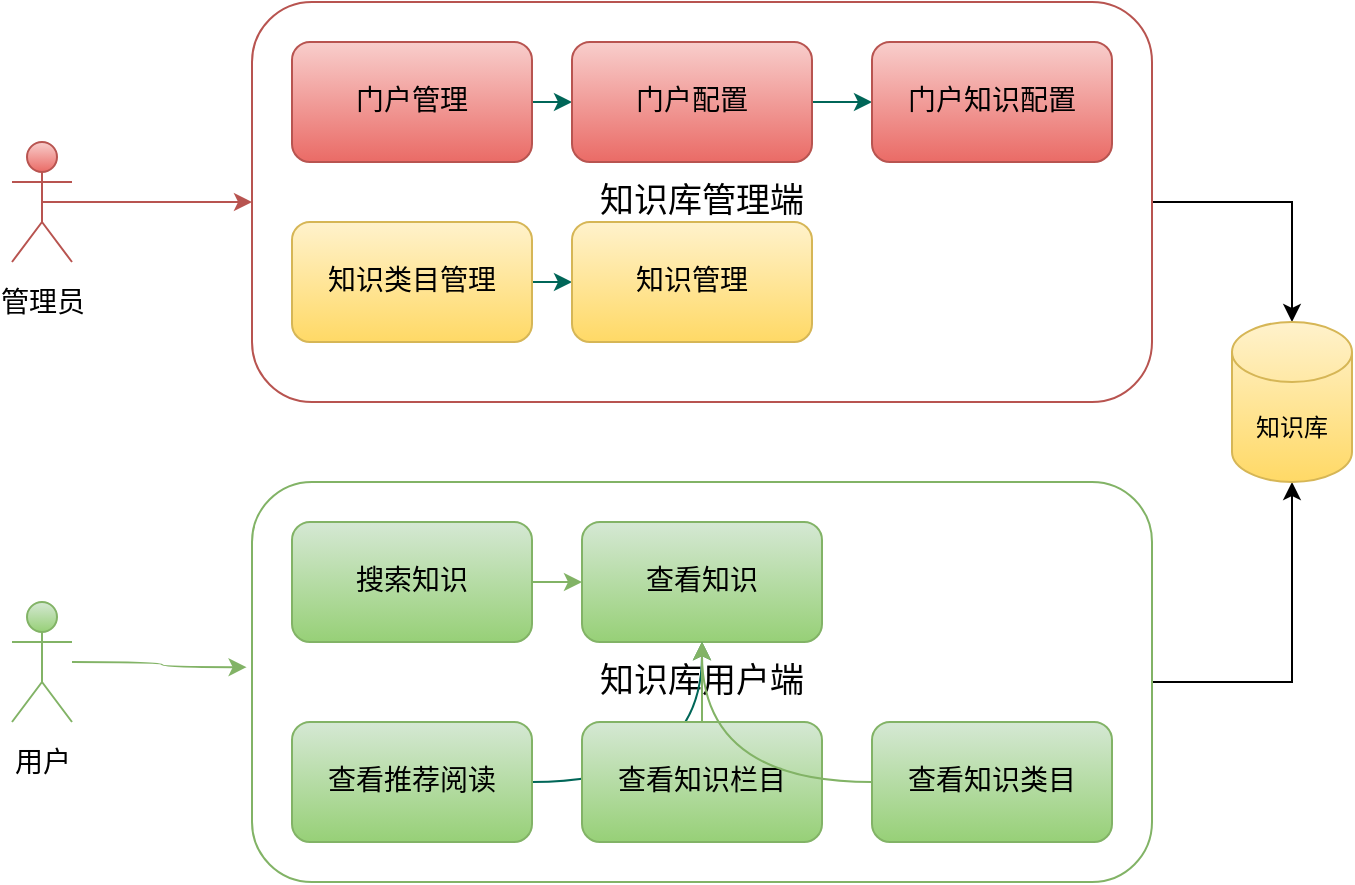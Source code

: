 <mxfile version="20.8.16" type="github">
  <diagram name="第 1 页" id="LIt1wgsDUailcB-NiFSi">
    <mxGraphModel dx="984" dy="498" grid="1" gridSize="10" guides="1" tooltips="1" connect="1" arrows="1" fold="1" page="1" pageScale="1" pageWidth="827" pageHeight="1169" math="0" shadow="0">
      <root>
        <mxCell id="0" />
        <mxCell id="1" parent="0" />
        <mxCell id="Pac1QFlBSSS2OmDMvE5--10" style="edgeStyle=orthogonalEdgeStyle;rounded=1;hachureGap=4;orthogonalLoop=1;jettySize=auto;html=1;exitX=0.5;exitY=0.5;exitDx=0;exitDy=0;exitPerimeter=0;entryX=0;entryY=0.5;entryDx=0;entryDy=0;fontFamily=Architects Daughter;fontSource=https%3A%2F%2Ffonts.googleapis.com%2Fcss%3Ffamily%3DArchitects%2BDaughter;fontSize=14;fontColor=#5C5C5C;fillColor=#f8cecc;strokeColor=#b85450;gradientColor=#ea6b66;" edge="1" parent="1" source="Pac1QFlBSSS2OmDMvE5--1" target="Pac1QFlBSSS2OmDMvE5--4">
          <mxGeometry relative="1" as="geometry" />
        </mxCell>
        <mxCell id="Pac1QFlBSSS2OmDMvE5--1" value="&lt;font style=&quot;font-size: 14px;&quot;&gt;管理员&lt;/font&gt;" style="shape=umlActor;verticalLabelPosition=bottom;verticalAlign=top;html=1;outlineConnect=0;hachureGap=4;fontFamily=Architects Daughter;fontSource=https%3A%2F%2Ffonts.googleapis.com%2Fcss%3Ffamily%3DArchitects%2BDaughter;fontSize=20;labelBackgroundColor=none;fillColor=#f8cecc;strokeColor=#b85450;gradientColor=#ea6b66;rounded=1;" vertex="1" parent="1">
          <mxGeometry x="110" y="190" width="30" height="60" as="geometry" />
        </mxCell>
        <mxCell id="Pac1QFlBSSS2OmDMvE5--34" style="edgeStyle=orthogonalEdgeStyle;rounded=0;orthogonalLoop=1;jettySize=auto;html=1;entryX=0.5;entryY=0;entryDx=0;entryDy=0;entryPerimeter=0;" edge="1" parent="1" source="Pac1QFlBSSS2OmDMvE5--4" target="Pac1QFlBSSS2OmDMvE5--33">
          <mxGeometry relative="1" as="geometry" />
        </mxCell>
        <mxCell id="Pac1QFlBSSS2OmDMvE5--4" value="&lt;font style=&quot;font-size: 17px;&quot;&gt;知识库管理端&lt;/font&gt;" style="rounded=1;whiteSpace=wrap;html=1;hachureGap=4;fontFamily=Architects Daughter;fontSource=https%3A%2F%2Ffonts.googleapis.com%2Fcss%3Ffamily%3DArchitects%2BDaughter;fontSize=14;fillColor=none;strokeColor=#b85450;gradientColor=#ea6b66;" vertex="1" parent="1">
          <mxGeometry x="230" y="120" width="450" height="200" as="geometry" />
        </mxCell>
        <mxCell id="Pac1QFlBSSS2OmDMvE5--21" style="edgeStyle=orthogonalEdgeStyle;rounded=1;hachureGap=4;orthogonalLoop=1;jettySize=auto;html=1;entryX=0;entryY=0.5;entryDx=0;entryDy=0;strokeColor=#006658;fontFamily=Architects Daughter;fontSource=https%3A%2F%2Ffonts.googleapis.com%2Fcss%3Ffamily%3DArchitects%2BDaughter;fontSize=16;fontColor=#5C5C5C;fillColor=#21C0A5;" edge="1" parent="1" source="Pac1QFlBSSS2OmDMvE5--5" target="Pac1QFlBSSS2OmDMvE5--6">
          <mxGeometry relative="1" as="geometry" />
        </mxCell>
        <mxCell id="Pac1QFlBSSS2OmDMvE5--5" value="门户管理" style="rounded=1;whiteSpace=wrap;html=1;hachureGap=4;fontFamily=Architects Daughter;fontSource=https%3A%2F%2Ffonts.googleapis.com%2Fcss%3Ffamily%3DArchitects%2BDaughter;fontSize=14;fillColor=#f8cecc;strokeColor=#b85450;gradientColor=#ea6b66;" vertex="1" parent="1">
          <mxGeometry x="250" y="140" width="120" height="60" as="geometry" />
        </mxCell>
        <mxCell id="Pac1QFlBSSS2OmDMvE5--22" style="edgeStyle=orthogonalEdgeStyle;rounded=1;hachureGap=4;orthogonalLoop=1;jettySize=auto;html=1;entryX=0;entryY=0.5;entryDx=0;entryDy=0;strokeColor=#006658;fontFamily=Architects Daughter;fontSource=https%3A%2F%2Ffonts.googleapis.com%2Fcss%3Ffamily%3DArchitects%2BDaughter;fontSize=16;fontColor=#5C5C5C;fillColor=#21C0A5;" edge="1" parent="1" source="Pac1QFlBSSS2OmDMvE5--6" target="Pac1QFlBSSS2OmDMvE5--7">
          <mxGeometry relative="1" as="geometry" />
        </mxCell>
        <mxCell id="Pac1QFlBSSS2OmDMvE5--6" value="门户配置" style="rounded=1;whiteSpace=wrap;html=1;hachureGap=4;fontFamily=Architects Daughter;fontSource=https%3A%2F%2Ffonts.googleapis.com%2Fcss%3Ffamily%3DArchitects%2BDaughter;fontSize=14;fillColor=#f8cecc;strokeColor=#b85450;gradientColor=#ea6b66;" vertex="1" parent="1">
          <mxGeometry x="390" y="140" width="120" height="60" as="geometry" />
        </mxCell>
        <mxCell id="Pac1QFlBSSS2OmDMvE5--7" value="门户知识配置" style="rounded=1;whiteSpace=wrap;html=1;hachureGap=4;fontFamily=Architects Daughter;fontSource=https%3A%2F%2Ffonts.googleapis.com%2Fcss%3Ffamily%3DArchitects%2BDaughter;fontSize=14;fillColor=#f8cecc;strokeColor=#b85450;gradientColor=#ea6b66;" vertex="1" parent="1">
          <mxGeometry x="540" y="140" width="120" height="60" as="geometry" />
        </mxCell>
        <mxCell id="Pac1QFlBSSS2OmDMvE5--23" style="edgeStyle=orthogonalEdgeStyle;rounded=1;hachureGap=4;orthogonalLoop=1;jettySize=auto;html=1;entryX=0;entryY=0.5;entryDx=0;entryDy=0;strokeColor=#006658;fontFamily=Architects Daughter;fontSource=https%3A%2F%2Ffonts.googleapis.com%2Fcss%3Ffamily%3DArchitects%2BDaughter;fontSize=17;fontColor=#5C5C5C;fillColor=#21C0A5;" edge="1" parent="1" source="Pac1QFlBSSS2OmDMvE5--8" target="Pac1QFlBSSS2OmDMvE5--9">
          <mxGeometry relative="1" as="geometry" />
        </mxCell>
        <mxCell id="Pac1QFlBSSS2OmDMvE5--8" value="知识类目管理" style="rounded=1;whiteSpace=wrap;html=1;hachureGap=4;fontFamily=Architects Daughter;fontSource=https%3A%2F%2Ffonts.googleapis.com%2Fcss%3Ffamily%3DArchitects%2BDaughter;fontSize=14;fillColor=#fff2cc;strokeColor=#d6b656;gradientColor=#ffd966;" vertex="1" parent="1">
          <mxGeometry x="250" y="230" width="120" height="60" as="geometry" />
        </mxCell>
        <mxCell id="Pac1QFlBSSS2OmDMvE5--9" value="知识管理" style="rounded=1;whiteSpace=wrap;html=1;hachureGap=4;fontFamily=Architects Daughter;fontSource=https%3A%2F%2Ffonts.googleapis.com%2Fcss%3Ffamily%3DArchitects%2BDaughter;fontSize=14;fillColor=#fff2cc;strokeColor=#d6b656;gradientColor=#ffd966;" vertex="1" parent="1">
          <mxGeometry x="390" y="230" width="120" height="60" as="geometry" />
        </mxCell>
        <mxCell id="Pac1QFlBSSS2OmDMvE5--35" style="edgeStyle=orthogonalEdgeStyle;rounded=0;orthogonalLoop=1;jettySize=auto;html=1;entryX=0.5;entryY=1;entryDx=0;entryDy=0;entryPerimeter=0;" edge="1" parent="1" source="Pac1QFlBSSS2OmDMvE5--14" target="Pac1QFlBSSS2OmDMvE5--33">
          <mxGeometry relative="1" as="geometry" />
        </mxCell>
        <mxCell id="Pac1QFlBSSS2OmDMvE5--14" value="&lt;font style=&quot;font-size: 17px;&quot;&gt;知识库用户端&lt;/font&gt;" style="rounded=1;whiteSpace=wrap;html=1;hachureGap=4;fontFamily=Architects Daughter;fontSource=https%3A%2F%2Ffonts.googleapis.com%2Fcss%3Ffamily%3DArchitects%2BDaughter;fontSize=14;fillColor=none;strokeColor=#82b366;gradientColor=#97d077;" vertex="1" parent="1">
          <mxGeometry x="230" y="360" width="450" height="200" as="geometry" />
        </mxCell>
        <mxCell id="Pac1QFlBSSS2OmDMvE5--26" style="edgeStyle=orthogonalEdgeStyle;curved=1;rounded=1;hachureGap=4;orthogonalLoop=1;jettySize=auto;html=1;entryX=-0.006;entryY=0.463;entryDx=0;entryDy=0;entryPerimeter=0;strokeColor=#82b366;fontFamily=Architects Daughter;fontSource=https%3A%2F%2Ffonts.googleapis.com%2Fcss%3Ffamily%3DArchitects%2BDaughter;fontSize=17;fontColor=#5C5C5C;fillColor=#d5e8d4;gradientColor=#97d077;" edge="1" parent="1" source="Pac1QFlBSSS2OmDMvE5--15" target="Pac1QFlBSSS2OmDMvE5--14">
          <mxGeometry relative="1" as="geometry" />
        </mxCell>
        <mxCell id="Pac1QFlBSSS2OmDMvE5--15" value="&lt;font style=&quot;font-size: 14px;&quot;&gt;用户&lt;/font&gt;" style="shape=umlActor;verticalLabelPosition=bottom;verticalAlign=top;html=1;outlineConnect=0;hachureGap=4;fontFamily=Architects Daughter;fontSource=https%3A%2F%2Ffonts.googleapis.com%2Fcss%3Ffamily%3DArchitects%2BDaughter;fontSize=20;labelBackgroundColor=none;fillColor=#d5e8d4;strokeColor=#82b366;gradientColor=#97d077;rounded=1;" vertex="1" parent="1">
          <mxGeometry x="110" y="420" width="30" height="60" as="geometry" />
        </mxCell>
        <mxCell id="Pac1QFlBSSS2OmDMvE5--20" style="edgeStyle=orthogonalEdgeStyle;rounded=1;hachureGap=4;orthogonalLoop=1;jettySize=auto;html=1;entryX=0;entryY=0.5;entryDx=0;entryDy=0;strokeColor=#82b366;fontFamily=Architects Daughter;fontSource=https%3A%2F%2Ffonts.googleapis.com%2Fcss%3Ffamily%3DArchitects%2BDaughter;fontSize=17;fontColor=#5C5C5C;fillColor=#d5e8d4;gradientColor=#97d077;" edge="1" parent="1" source="Pac1QFlBSSS2OmDMvE5--16" target="Pac1QFlBSSS2OmDMvE5--17">
          <mxGeometry relative="1" as="geometry" />
        </mxCell>
        <mxCell id="Pac1QFlBSSS2OmDMvE5--16" value="搜索知识" style="rounded=1;whiteSpace=wrap;html=1;hachureGap=4;fontFamily=Architects Daughter;fontSource=https%3A%2F%2Ffonts.googleapis.com%2Fcss%3Ffamily%3DArchitects%2BDaughter;fontSize=14;fillColor=#d5e8d4;strokeColor=#82b366;gradientColor=#97d077;" vertex="1" parent="1">
          <mxGeometry x="250" y="380" width="120" height="60" as="geometry" />
        </mxCell>
        <mxCell id="Pac1QFlBSSS2OmDMvE5--17" value="查看知识" style="rounded=1;whiteSpace=wrap;html=1;hachureGap=4;fontFamily=Architects Daughter;fontSource=https%3A%2F%2Ffonts.googleapis.com%2Fcss%3Ffamily%3DArchitects%2BDaughter;fontSize=14;fillColor=#d5e8d4;strokeColor=#82b366;gradientColor=#97d077;" vertex="1" parent="1">
          <mxGeometry x="395" y="380" width="120" height="60" as="geometry" />
        </mxCell>
        <mxCell id="Pac1QFlBSSS2OmDMvE5--32" style="edgeStyle=orthogonalEdgeStyle;curved=1;rounded=1;hachureGap=4;orthogonalLoop=1;jettySize=auto;html=1;strokeColor=#006658;fontFamily=Architects Daughter;fontSource=https%3A%2F%2Ffonts.googleapis.com%2Fcss%3Ffamily%3DArchitects%2BDaughter;fontSize=17;fontColor=#5C5C5C;fillColor=#21C0A5;" edge="1" parent="1" source="Pac1QFlBSSS2OmDMvE5--18" target="Pac1QFlBSSS2OmDMvE5--17">
          <mxGeometry relative="1" as="geometry" />
        </mxCell>
        <mxCell id="Pac1QFlBSSS2OmDMvE5--18" value="查看推荐阅读" style="rounded=1;whiteSpace=wrap;html=1;hachureGap=4;fontFamily=Architects Daughter;fontSource=https%3A%2F%2Ffonts.googleapis.com%2Fcss%3Ffamily%3DArchitects%2BDaughter;fontSize=14;fillColor=#d5e8d4;strokeColor=#82b366;gradientColor=#97d077;" vertex="1" parent="1">
          <mxGeometry x="250" y="480" width="120" height="60" as="geometry" />
        </mxCell>
        <mxCell id="Pac1QFlBSSS2OmDMvE5--24" style="edgeStyle=orthogonalEdgeStyle;rounded=1;hachureGap=4;orthogonalLoop=1;jettySize=auto;html=1;entryX=0.5;entryY=1;entryDx=0;entryDy=0;strokeColor=#82b366;fontFamily=Architects Daughter;fontSource=https%3A%2F%2Ffonts.googleapis.com%2Fcss%3Ffamily%3DArchitects%2BDaughter;fontSize=17;fontColor=#5C5C5C;fillColor=#d5e8d4;curved=1;gradientColor=#97d077;" edge="1" parent="1" source="Pac1QFlBSSS2OmDMvE5--19" target="Pac1QFlBSSS2OmDMvE5--17">
          <mxGeometry relative="1" as="geometry" />
        </mxCell>
        <mxCell id="Pac1QFlBSSS2OmDMvE5--19" value="查看知识栏目" style="rounded=1;whiteSpace=wrap;html=1;hachureGap=4;fontFamily=Architects Daughter;fontSource=https%3A%2F%2Ffonts.googleapis.com%2Fcss%3Ffamily%3DArchitects%2BDaughter;fontSize=14;fillColor=#d5e8d4;strokeColor=#82b366;gradientColor=#97d077;" vertex="1" parent="1">
          <mxGeometry x="395" y="480" width="120" height="60" as="geometry" />
        </mxCell>
        <mxCell id="Pac1QFlBSSS2OmDMvE5--28" style="edgeStyle=orthogonalEdgeStyle;curved=1;rounded=1;hachureGap=4;orthogonalLoop=1;jettySize=auto;html=1;strokeColor=#82b366;fontFamily=Architects Daughter;fontSource=https%3A%2F%2Ffonts.googleapis.com%2Fcss%3Ffamily%3DArchitects%2BDaughter;fontSize=17;fontColor=#5C5C5C;fillColor=#d5e8d4;gradientColor=#97d077;" edge="1" parent="1" source="Pac1QFlBSSS2OmDMvE5--27" target="Pac1QFlBSSS2OmDMvE5--17">
          <mxGeometry relative="1" as="geometry" />
        </mxCell>
        <mxCell id="Pac1QFlBSSS2OmDMvE5--27" value="查看知识类目" style="rounded=1;whiteSpace=wrap;html=1;hachureGap=4;fontFamily=Architects Daughter;fontSource=https%3A%2F%2Ffonts.googleapis.com%2Fcss%3Ffamily%3DArchitects%2BDaughter;fontSize=14;fillColor=#d5e8d4;strokeColor=#82b366;gradientColor=#97d077;" vertex="1" parent="1">
          <mxGeometry x="540" y="480" width="120" height="60" as="geometry" />
        </mxCell>
        <mxCell id="Pac1QFlBSSS2OmDMvE5--33" value="知识库" style="shape=cylinder3;whiteSpace=wrap;html=1;boundedLbl=1;backgroundOutline=1;size=15;fillColor=#fff2cc;gradientColor=#ffd966;strokeColor=#d6b656;" vertex="1" parent="1">
          <mxGeometry x="720" y="280" width="60" height="80" as="geometry" />
        </mxCell>
      </root>
    </mxGraphModel>
  </diagram>
</mxfile>
